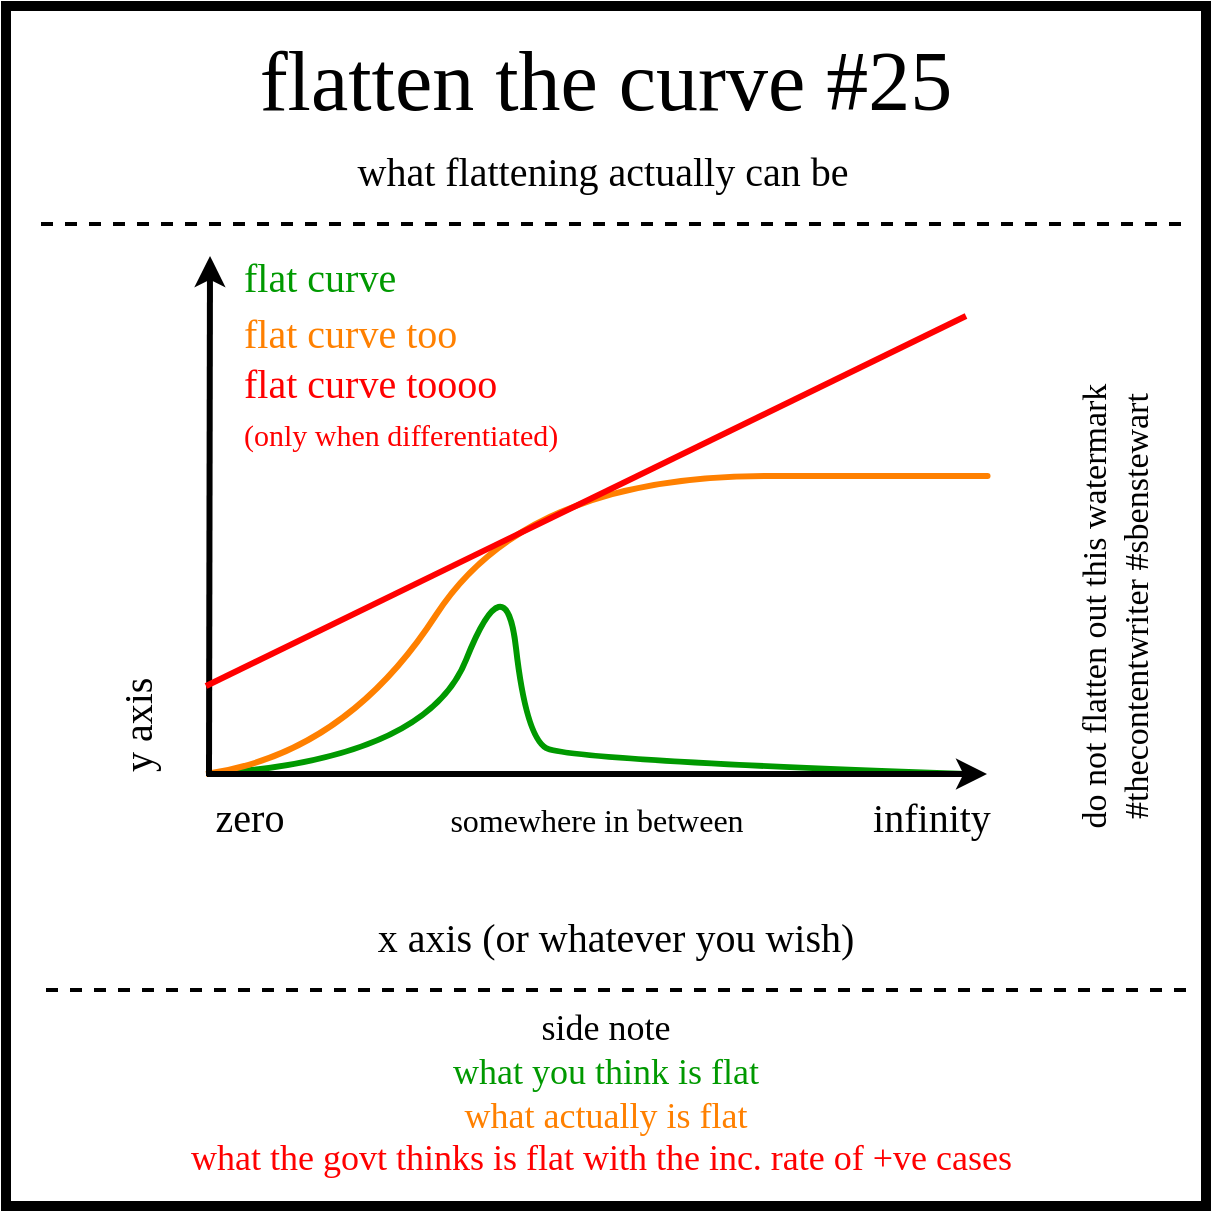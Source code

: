 <mxfile version="13.0.8" type="device"><diagram id="dX7Dphyso45SB9-RoEhv" name="Page-1"><mxGraphModel dx="742" dy="491" grid="1" gridSize="10" guides="1" tooltips="1" connect="1" arrows="1" fold="1" page="1" pageScale="1" pageWidth="827" pageHeight="1169" math="0" shadow="0"><root><mxCell id="0"/><mxCell id="1" parent="0"/><mxCell id="nfxZPmU7g6QgWNAvG-ER-2" value="" style="whiteSpace=wrap;html=1;aspect=fixed;strokeWidth=5;fillColor=none;fontFamily=xkcd;" parent="1" vertex="1"><mxGeometry x="210" y="90" width="600" height="600" as="geometry"/></mxCell><mxCell id="8b6ggLF4gSHIukh4vJdm-18" value="&lt;font&gt;&lt;font style=&quot;font-size: 42px&quot;&gt;flatten the curve #25&lt;/font&gt;&lt;br&gt;&lt;/font&gt;" style="text;html=1;strokeColor=none;fillColor=none;align=center;verticalAlign=middle;whiteSpace=wrap;rounded=0;fontFamily=xkcd;" parent="1" vertex="1"><mxGeometry x="225" y="118" width="570" height="20" as="geometry"/></mxCell><mxCell id="8b6ggLF4gSHIukh4vJdm-24" value="&lt;font&gt;&lt;font style=&quot;font-size: 20px&quot;&gt;what flattening actually can be&lt;/font&gt;&lt;br&gt;&lt;/font&gt;" style="text;html=1;strokeColor=none;fillColor=none;align=center;verticalAlign=middle;whiteSpace=wrap;rounded=0;fontFamily=xkcd;" parent="1" vertex="1"><mxGeometry x="249.25" y="162" width="518.5" height="20" as="geometry"/></mxCell><mxCell id="8b6ggLF4gSHIukh4vJdm-30" value="" style="endArrow=none;dashed=1;html=1;strokeWidth=2;" parent="1" edge="1"><mxGeometry width="50" height="50" relative="1" as="geometry"><mxPoint x="797.5" y="199" as="sourcePoint"/><mxPoint x="222.5" y="199" as="targetPoint"/></mxGeometry></mxCell><mxCell id="k-dpR7HA_-HZ3Fbqk2lw-16" value="" style="endArrow=none;dashed=1;html=1;strokeWidth=2;" parent="1" edge="1"><mxGeometry width="50" height="50" relative="1" as="geometry"><mxPoint x="800" y="582" as="sourcePoint"/><mxPoint x="225" y="582" as="targetPoint"/></mxGeometry></mxCell><mxCell id="k-dpR7HA_-HZ3Fbqk2lw-17" value="&lt;font style=&quot;font-size: 18px&quot;&gt;&lt;span&gt;side note&lt;br&gt;&lt;/span&gt;&lt;font color=&quot;#009900&quot;&gt;what you think is flat&lt;/font&gt;&lt;br&gt;&lt;font color=&quot;#ff8000&quot;&gt;what actually is flat&lt;/font&gt;&lt;br&gt;&lt;font color=&quot;#ff0000&quot;&gt;what the govt thinks is flat with the inc. rate of +ve cases&lt;/font&gt;&amp;nbsp;&lt;br&gt;&lt;/font&gt;" style="text;html=1;strokeColor=none;fillColor=none;align=center;verticalAlign=middle;whiteSpace=wrap;rounded=0;fontFamily=xkcd;" parent="1" vertex="1"><mxGeometry x="210" y="594" width="600" height="80" as="geometry"/></mxCell><mxCell id="euaHSMH8fYii958cPEId-22" style="edgeStyle=orthogonalEdgeStyle;rounded=0;orthogonalLoop=1;jettySize=auto;html=1;exitX=0.5;exitY=1;exitDx=0;exitDy=0;strokeWidth=2;" parent="1" edge="1"><mxGeometry relative="1" as="geometry"><mxPoint x="661" y="451" as="sourcePoint"/><mxPoint x="661" y="451" as="targetPoint"/></mxGeometry></mxCell><mxCell id="pKVuHFSoDqtFi99w7tCS-15" value="&lt;font style=&quot;font-size: 17px&quot;&gt;&lt;font style=&quot;font-size: 17px&quot;&gt;do not flatten out this watermark&lt;br&gt;&lt;/font&gt;#thecontentwriter #sbenstewart&lt;br&gt;&lt;/font&gt;" style="text;html=1;strokeColor=none;fillColor=none;align=center;verticalAlign=middle;whiteSpace=wrap;rounded=0;rotation=-90;fontFamily=xkcd;" parent="1" vertex="1"><mxGeometry x="605" y="380" width="320" height="20" as="geometry"/></mxCell><mxCell id="odyUgtSx1SayHA9AFXie-3" value="y axis" style="text;html=1;strokeColor=none;fillColor=none;align=left;verticalAlign=middle;whiteSpace=wrap;rounded=0;fontFamily=xkcd;rotation=-90;fontSize=20;" parent="1" vertex="1"><mxGeometry x="160" y="350" width="230" height="20" as="geometry"/></mxCell><mxCell id="odyUgtSx1SayHA9AFXie-14" value="&lt;font style=&quot;font-size: 20px&quot;&gt;x axis (or whatever you wish)&lt;/font&gt;" style="text;html=1;strokeColor=none;fillColor=none;align=center;verticalAlign=middle;whiteSpace=wrap;rounded=0;fontFamily=xkcd;rotation=0;fontSize=20;" parent="1" vertex="1"><mxGeometry x="330" y="545" width="370" height="20" as="geometry"/></mxCell><mxCell id="fDQIreuMYDqUIn-pE7Gs-5" value="&lt;font style=&quot;font-size: 20px&quot; color=&quot;#009900&quot;&gt;flat curve&lt;/font&gt;" style="text;html=1;strokeColor=none;fillColor=none;align=left;verticalAlign=middle;whiteSpace=wrap;rounded=0;fontFamily=xkcd;rotation=0;fontSize=20;" parent="1" vertex="1"><mxGeometry x="327" y="215" width="200" height="20" as="geometry"/></mxCell><mxCell id="fDQIreuMYDqUIn-pE7Gs-6" value="&lt;font color=&quot;#ff0000&quot; style=&quot;line-height: 0%&quot;&gt;flat curve toooo&lt;br&gt;&lt;font style=&quot;font-size: 15px&quot;&gt;(only when differentiated)&lt;/font&gt;&lt;/font&gt;" style="text;html=1;strokeColor=none;fillColor=none;align=left;verticalAlign=middle;whiteSpace=wrap;rounded=0;fontFamily=xkcd;rotation=0;fontSize=20;" parent="1" vertex="1"><mxGeometry x="327" y="265" width="370" height="50" as="geometry"/></mxCell><mxCell id="fDQIreuMYDqUIn-pE7Gs-7" value="&lt;font style=&quot;font-size: 20px&quot;&gt;zero&lt;/font&gt;" style="text;html=1;strokeColor=none;fillColor=none;align=center;verticalAlign=middle;whiteSpace=wrap;rounded=0;fontFamily=xkcd;rotation=0;fontSize=20;" parent="1" vertex="1"><mxGeometry x="290" y="485" width="84" height="20" as="geometry"/></mxCell><mxCell id="fDQIreuMYDqUIn-pE7Gs-8" value="&lt;font style=&quot;font-size: 20px&quot;&gt;infinity&lt;/font&gt;" style="text;html=1;strokeColor=none;fillColor=none;align=center;verticalAlign=middle;whiteSpace=wrap;rounded=0;fontFamily=xkcd;rotation=0;fontSize=20;" parent="1" vertex="1"><mxGeometry x="631" y="485" width="84" height="20" as="geometry"/></mxCell><mxCell id="fDQIreuMYDqUIn-pE7Gs-9" value="&lt;font style=&quot;font-size: 16px&quot;&gt;somewhere in between&lt;/font&gt;" style="text;html=1;strokeColor=none;fillColor=none;align=center;verticalAlign=middle;whiteSpace=wrap;rounded=0;fontFamily=xkcd;rotation=0;fontSize=20;" parent="1" vertex="1"><mxGeometry x="413.5" y="485" width="183" height="20" as="geometry"/></mxCell><mxCell id="05c2NdJ_a_xZmFDAf0Du-1" value="" style="curved=1;endArrow=none;html=1;strokeWidth=3;strokeColor=#009900;endFill=0;" parent="1" edge="1"><mxGeometry width="50" height="50" relative="1" as="geometry"><mxPoint x="311" y="474" as="sourcePoint"/><mxPoint x="690" y="474" as="targetPoint"/><Array as="points"><mxPoint x="420" y="467"/><mxPoint x="460" y="367"/><mxPoint x="470" y="455"/><mxPoint x="490" y="467"/></Array></mxGeometry></mxCell><mxCell id="05c2NdJ_a_xZmFDAf0Du-2" value="" style="curved=1;endArrow=none;html=1;strokeColor=#FF8000;strokeWidth=3;endFill=0;" parent="1" edge="1"><mxGeometry width="50" height="50" relative="1" as="geometry"><mxPoint x="310" y="474" as="sourcePoint"/><mxPoint x="700" y="325" as="targetPoint"/><Array as="points"><mxPoint x="380" y="464"/><mxPoint x="470" y="325"/><mxPoint x="710" y="325"/></Array></mxGeometry></mxCell><mxCell id="odyUgtSx1SayHA9AFXie-1" value="" style="endArrow=classic;html=1;strokeWidth=3;" parent="1" edge="1"><mxGeometry width="50" height="50" relative="1" as="geometry"><mxPoint x="311.5" y="475" as="sourcePoint"/><mxPoint x="312" y="215" as="targetPoint"/></mxGeometry></mxCell><mxCell id="odyUgtSx1SayHA9AFXie-2" value="" style="endArrow=classic;html=1;strokeWidth=3;" parent="1" edge="1"><mxGeometry width="50" height="50" relative="1" as="geometry"><mxPoint x="310.5" y="474" as="sourcePoint"/><mxPoint x="700.5" y="474" as="targetPoint"/></mxGeometry></mxCell><mxCell id="05c2NdJ_a_xZmFDAf0Du-3" value="" style="endArrow=none;html=1;strokeColor=#FF0000;strokeWidth=3;" parent="1" edge="1"><mxGeometry width="50" height="50" relative="1" as="geometry"><mxPoint x="310" y="430" as="sourcePoint"/><mxPoint x="690" y="245" as="targetPoint"/></mxGeometry></mxCell><mxCell id="05c2NdJ_a_xZmFDAf0Du-4" value="&lt;font style=&quot;font-size: 20px&quot; color=&quot;#ff8000&quot;&gt;flat curve too&lt;/font&gt;" style="text;html=1;strokeColor=none;fillColor=none;align=left;verticalAlign=middle;whiteSpace=wrap;rounded=0;fontFamily=xkcd;rotation=0;fontSize=20;" parent="1" vertex="1"><mxGeometry x="327" y="243" width="200" height="20" as="geometry"/></mxCell></root></mxGraphModel></diagram></mxfile>